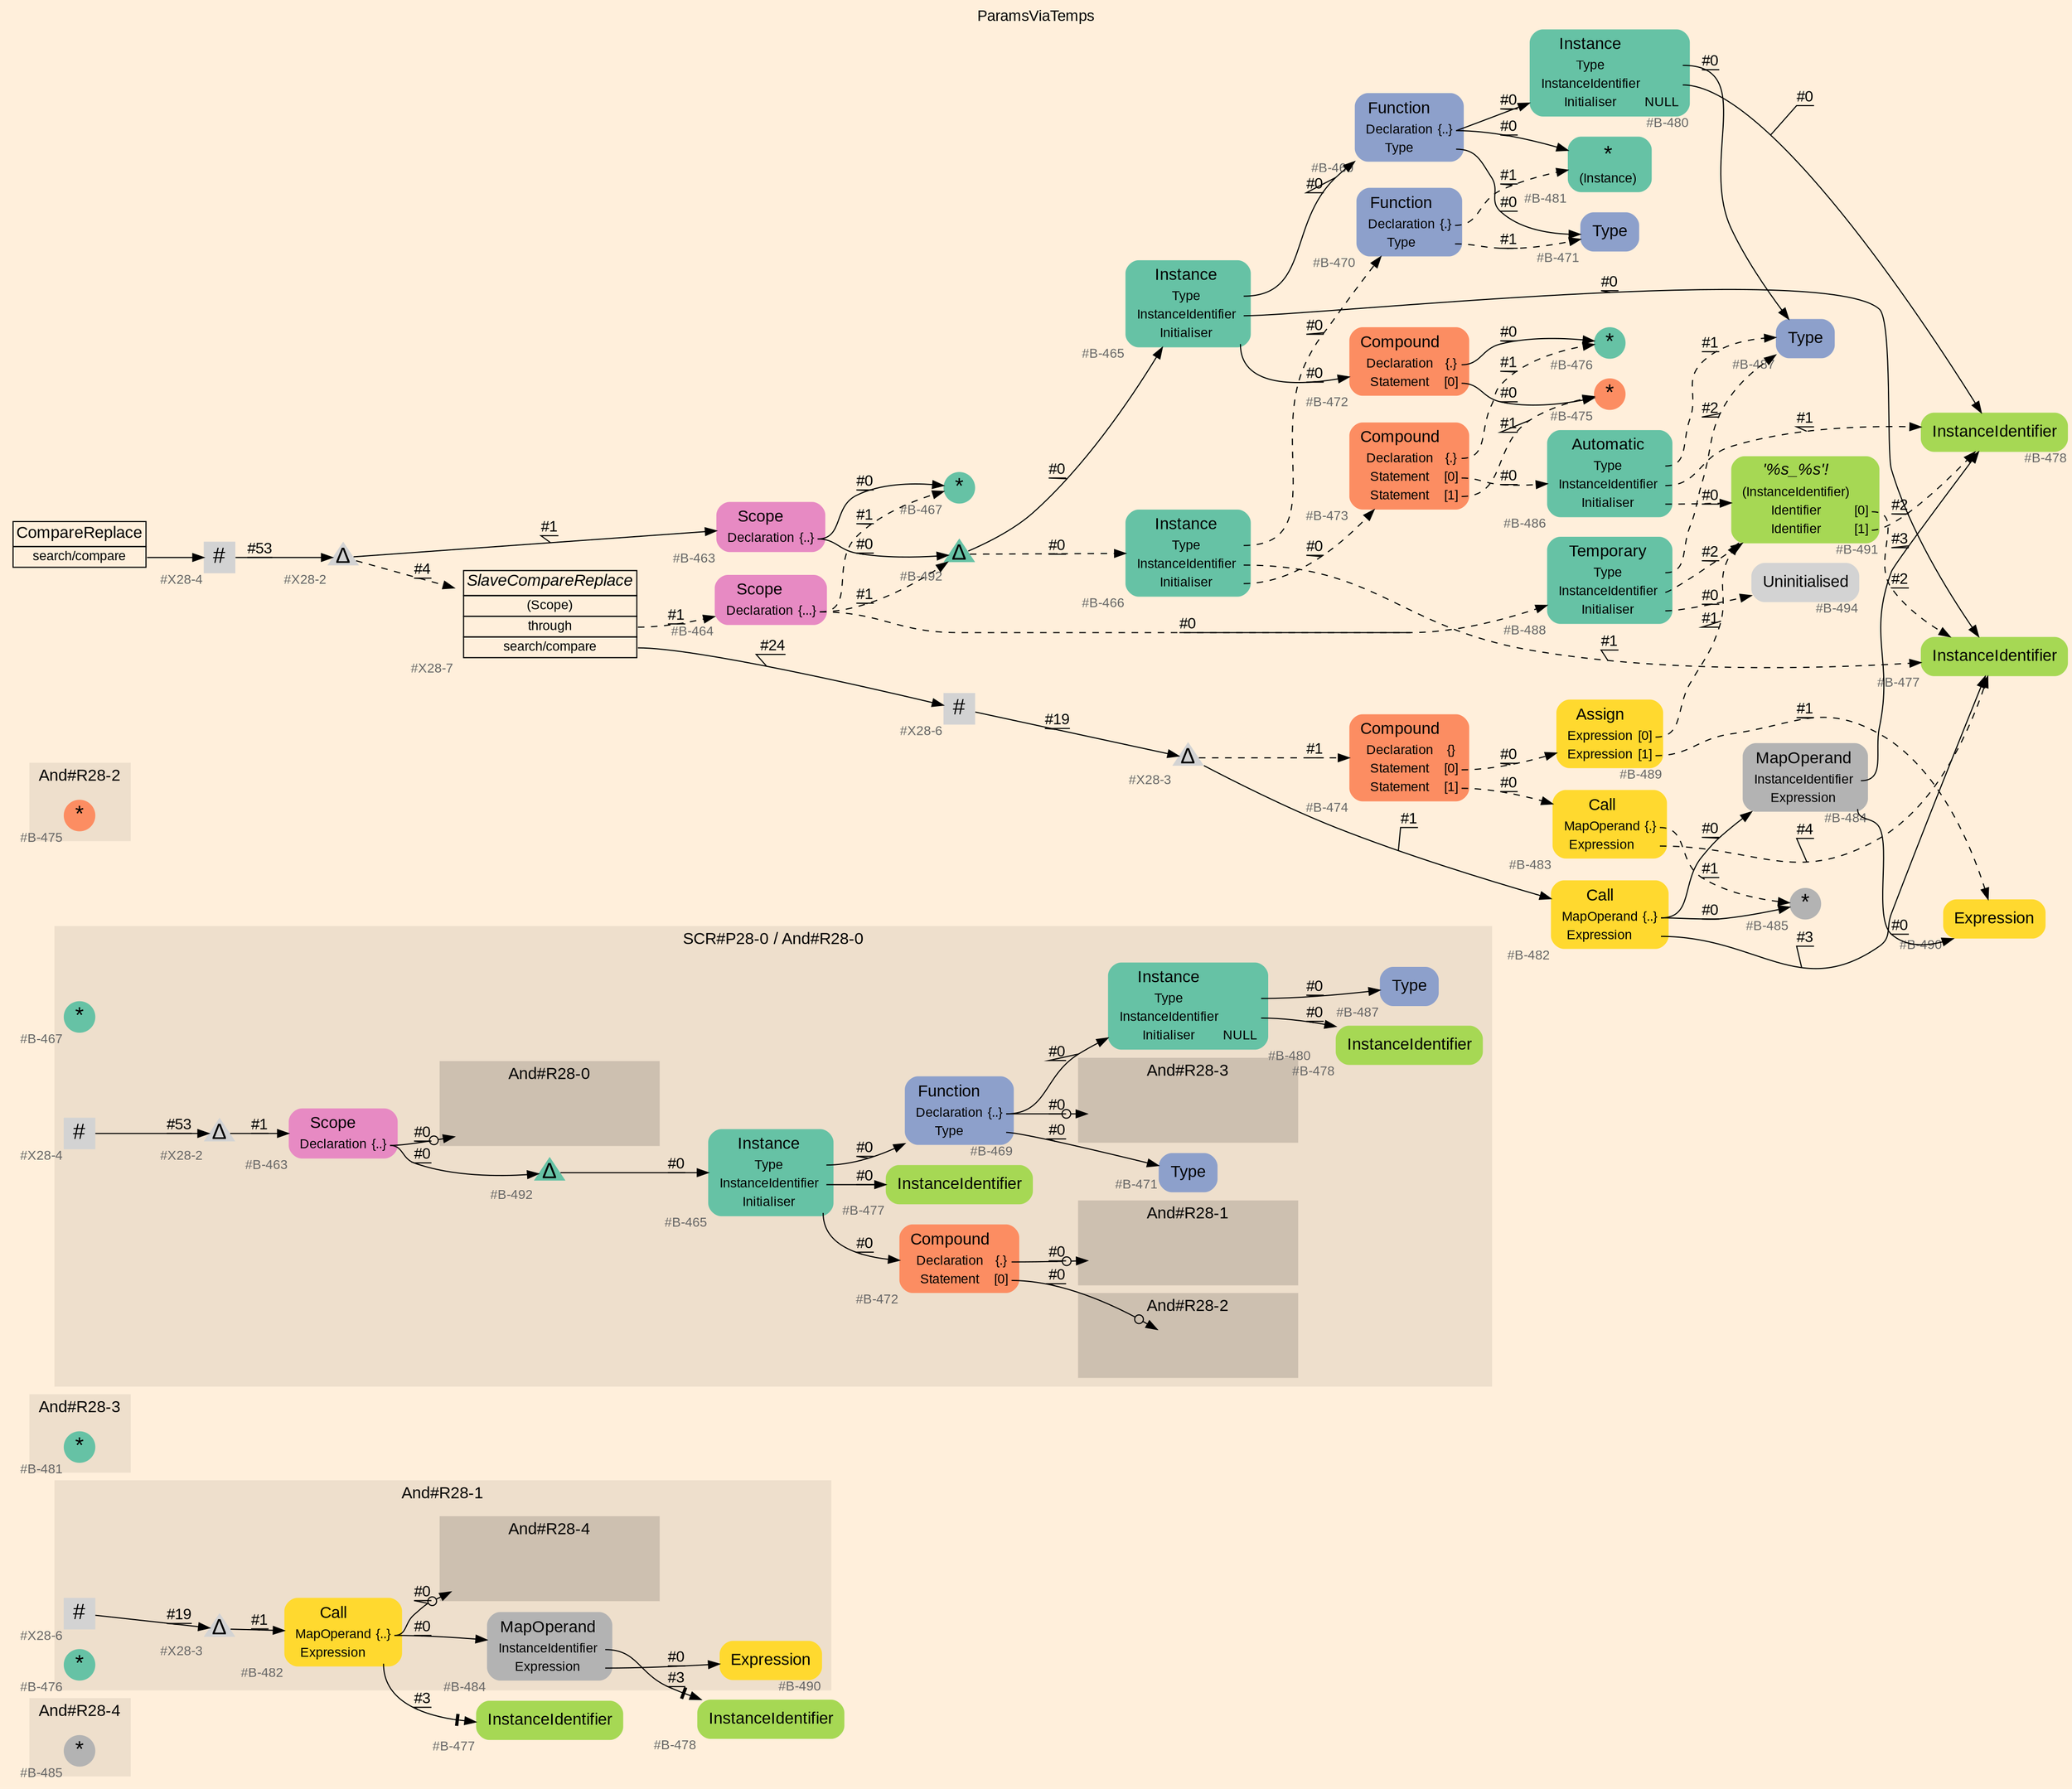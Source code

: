 digraph "ParamsViaTemps" {
label = "ParamsViaTemps"
labelloc = t
graph [
    rankdir = "LR"
    ranksep = 0.3
    bgcolor = antiquewhite1
    color = black
    fontcolor = black
    fontname = "Arial"
];
node [
    fontname = "Arial"
];
edge [
    fontname = "Arial"
];

// -------------------- figure And#R28-4 --------------------
// -------- region And#R28-4 ----------
subgraph "clusterAnd#R28-4" {
    label = "And#R28-4"
    style = "filled"
    color = antiquewhite2
    fontsize = "15"
    // -------- block And#R28-4/#B-485 ----------
    "And#R28-4/#B-485" [
        fillcolor = "/set28/8"
        xlabel = "#B-485"
        fontsize = "12"
        fontcolor = grey40
        shape = "circle"
        label = <<FONT COLOR="black" POINT-SIZE="20">*</FONT>>
        style = "filled"
        penwidth = 0.0
        fixedsize = true
        width = 0.4
        height = 0.4
    ];
    
}


// -------------------- figure And#R28-1 --------------------
// -------- region And#R28-1 ----------
subgraph "clusterAnd#R28-1" {
    label = "SCR#P28-1 / And#R28-1"
    style = "filled"
    color = antiquewhite2
    fontsize = "15"
    // -------- block And#R28-1/#X28-3 ----------
    "And#R28-1/#X28-3" [
        xlabel = "#X28-3"
        fontsize = "12"
        fontcolor = grey40
        shape = "triangle"
        label = <<FONT COLOR="black" POINT-SIZE="20">Δ</FONT>>
        style = "filled"
        penwidth = 0.0
        fixedsize = true
        width = 0.4
        height = 0.4
    ];
    
    // -------- block And#R28-1/#X28-6 ----------
    "And#R28-1/#X28-6" [
        xlabel = "#X28-6"
        fontsize = "12"
        fontcolor = grey40
        shape = "square"
        label = <<FONT COLOR="black" POINT-SIZE="20">#</FONT>>
        style = "filled"
        penwidth = 0.0
        fixedsize = true
        width = 0.4
        height = 0.4
    ];
    
    // -------- block And#R28-1/#B-490 ----------
    "And#R28-1/#B-490" [
        fillcolor = "/set28/6"
        xlabel = "#B-490"
        fontsize = "12"
        fontcolor = grey40
        shape = "plaintext"
        label = <<TABLE BORDER="0" CELLBORDER="0" CELLSPACING="0">
         <TR><TD><FONT COLOR="black" POINT-SIZE="15">Expression</FONT></TD></TR>
        </TABLE>>
        style = "rounded,filled"
    ];
    
    // -------- block And#R28-1/#B-484 ----------
    "And#R28-1/#B-484" [
        fillcolor = "/set28/8"
        xlabel = "#B-484"
        fontsize = "12"
        fontcolor = grey40
        shape = "plaintext"
        label = <<TABLE BORDER="0" CELLBORDER="0" CELLSPACING="0">
         <TR><TD><FONT COLOR="black" POINT-SIZE="15">MapOperand</FONT></TD></TR>
         <TR><TD><FONT COLOR="black" POINT-SIZE="12">InstanceIdentifier</FONT></TD><TD PORT="port0"></TD></TR>
         <TR><TD><FONT COLOR="black" POINT-SIZE="12">Expression</FONT></TD><TD PORT="port1"></TD></TR>
        </TABLE>>
        style = "rounded,filled"
    ];
    
    // -------- block And#R28-1/#B-482 ----------
    "And#R28-1/#B-482" [
        fillcolor = "/set28/6"
        xlabel = "#B-482"
        fontsize = "12"
        fontcolor = grey40
        shape = "plaintext"
        label = <<TABLE BORDER="0" CELLBORDER="0" CELLSPACING="0">
         <TR><TD><FONT COLOR="black" POINT-SIZE="15">Call</FONT></TD></TR>
         <TR><TD><FONT COLOR="black" POINT-SIZE="12">MapOperand</FONT></TD><TD PORT="port0"><FONT COLOR="black" POINT-SIZE="12">{..}</FONT></TD></TR>
         <TR><TD><FONT COLOR="black" POINT-SIZE="12">Expression</FONT></TD><TD PORT="port1"></TD></TR>
        </TABLE>>
        style = "rounded,filled"
    ];
    
    // -------- region And#R28-1/And#R28-4 ----------
    subgraph "clusterAnd#R28-1/And#R28-4" {
        label = "And#R28-4"
        style = "filled"
        color = antiquewhite3
        fontsize = "15"
        // -------- block And#R28-1/And#R28-4/#B-485 ----------
        "And#R28-1/And#R28-4/#B-485" [
            fillcolor = "/set28/8"
            xlabel = "#B-485"
            fontsize = "12"
            fontcolor = grey40
            shape = "none"
            style = "invisible"
        ];
        
    }
    
}

// -------- block And#R28-1/#B-477 ----------
"And#R28-1/#B-477" [
    fillcolor = "/set28/5"
    xlabel = "#B-477"
    fontsize = "12"
    fontcolor = grey40
    shape = "plaintext"
    label = <<TABLE BORDER="0" CELLBORDER="0" CELLSPACING="0">
     <TR><TD><FONT COLOR="black" POINT-SIZE="15">InstanceIdentifier</FONT></TD></TR>
    </TABLE>>
    style = "rounded,filled"
];

// -------- block And#R28-1/#B-478 ----------
"And#R28-1/#B-478" [
    fillcolor = "/set28/5"
    xlabel = "#B-478"
    fontsize = "12"
    fontcolor = grey40
    shape = "plaintext"
    label = <<TABLE BORDER="0" CELLBORDER="0" CELLSPACING="0">
     <TR><TD><FONT COLOR="black" POINT-SIZE="15">InstanceIdentifier</FONT></TD></TR>
    </TABLE>>
    style = "rounded,filled"
];

"And#R28-1/#X28-3" -> "And#R28-1/#B-482" [
    label = "#1"
    decorate = true
    color = black
    fontcolor = black
];

"And#R28-1/#X28-6" -> "And#R28-1/#X28-3" [
    label = "#19"
    decorate = true
    color = black
    fontcolor = black
];

"And#R28-1/#B-484":port0 -> "And#R28-1/#B-478" [
    arrowhead="normalnonetee"
    label = "#3"
    decorate = true
    color = black
    fontcolor = black
];

"And#R28-1/#B-484":port1 -> "And#R28-1/#B-490" [
    label = "#0"
    decorate = true
    color = black
    fontcolor = black
];

"And#R28-1/#B-482":port0 -> "And#R28-1/And#R28-4/#B-485" [
    arrowhead="normalnoneodot"
    label = "#0"
    decorate = true
    color = black
    fontcolor = black
];

"And#R28-1/#B-482":port0 -> "And#R28-1/#B-484" [
    label = "#0"
    decorate = true
    color = black
    fontcolor = black
];

"And#R28-1/#B-482":port1 -> "And#R28-1/#B-477" [
    arrowhead="normalnonetee"
    label = "#3"
    decorate = true
    color = black
    fontcolor = black
];


// -------------------- figure And#R28-1 --------------------
// -------- region And#R28-1 ----------
subgraph "clusterAnd#R28-1" {
    label = "And#R28-1"
    style = "filled"
    color = antiquewhite2
    fontsize = "15"
    // -------- block And#R28-1/#B-476 ----------
    "And#R28-1/#B-476" [
        fillcolor = "/set28/1"
        xlabel = "#B-476"
        fontsize = "12"
        fontcolor = grey40
        shape = "circle"
        label = <<FONT COLOR="black" POINT-SIZE="20">*</FONT>>
        style = "filled"
        penwidth = 0.0
        fixedsize = true
        width = 0.4
        height = 0.4
    ];
    
}


// -------------------- figure And#R28-3 --------------------
// -------- region And#R28-3 ----------
subgraph "clusterAnd#R28-3" {
    label = "And#R28-3"
    style = "filled"
    color = antiquewhite2
    fontsize = "15"
    // -------- block And#R28-3/#B-481 ----------
    "And#R28-3/#B-481" [
        fillcolor = "/set28/1"
        xlabel = "#B-481"
        fontsize = "12"
        fontcolor = grey40
        shape = "circle"
        label = <<FONT COLOR="black" POINT-SIZE="20">*</FONT>>
        style = "filled"
        penwidth = 0.0
        fixedsize = true
        width = 0.4
        height = 0.4
    ];
    
}


// -------------------- figure And#R28-0 --------------------
// -------- region And#R28-0 ----------
subgraph "clusterAnd#R28-0" {
    label = "And#R28-0"
    style = "filled"
    color = antiquewhite2
    fontsize = "15"
    // -------- block And#R28-0/#B-467 ----------
    "And#R28-0/#B-467" [
        fillcolor = "/set28/1"
        xlabel = "#B-467"
        fontsize = "12"
        fontcolor = grey40
        shape = "circle"
        label = <<FONT COLOR="black" POINT-SIZE="20">*</FONT>>
        style = "filled"
        penwidth = 0.0
        fixedsize = true
        width = 0.4
        height = 0.4
    ];
    
}


// -------------------- figure And#R28-2 --------------------
// -------- region And#R28-2 ----------
subgraph "clusterAnd#R28-2" {
    label = "And#R28-2"
    style = "filled"
    color = antiquewhite2
    fontsize = "15"
    // -------- block And#R28-2/#B-475 ----------
    "And#R28-2/#B-475" [
        fillcolor = "/set28/2"
        xlabel = "#B-475"
        fontsize = "12"
        fontcolor = grey40
        shape = "circle"
        label = <<FONT COLOR="black" POINT-SIZE="20">*</FONT>>
        style = "filled"
        penwidth = 0.0
        fixedsize = true
        width = 0.4
        height = 0.4
    ];
    
}


// -------------------- figure And#R28-0 --------------------
// -------- region And#R28-0 ----------
subgraph "clusterAnd#R28-0" {
    label = "SCR#P28-0 / And#R28-0"
    style = "filled"
    color = antiquewhite2
    fontsize = "15"
    // -------- block And#R28-0/#B-469 ----------
    "And#R28-0/#B-469" [
        fillcolor = "/set28/3"
        xlabel = "#B-469"
        fontsize = "12"
        fontcolor = grey40
        shape = "plaintext"
        label = <<TABLE BORDER="0" CELLBORDER="0" CELLSPACING="0">
         <TR><TD><FONT COLOR="black" POINT-SIZE="15">Function</FONT></TD></TR>
         <TR><TD><FONT COLOR="black" POINT-SIZE="12">Declaration</FONT></TD><TD PORT="port0"><FONT COLOR="black" POINT-SIZE="12">{..}</FONT></TD></TR>
         <TR><TD><FONT COLOR="black" POINT-SIZE="12">Type</FONT></TD><TD PORT="port1"></TD></TR>
        </TABLE>>
        style = "rounded,filled"
    ];
    
    // -------- block And#R28-0/#B-478 ----------
    "And#R28-0/#B-478" [
        fillcolor = "/set28/5"
        xlabel = "#B-478"
        fontsize = "12"
        fontcolor = grey40
        shape = "plaintext"
        label = <<TABLE BORDER="0" CELLBORDER="0" CELLSPACING="0">
         <TR><TD><FONT COLOR="black" POINT-SIZE="15">InstanceIdentifier</FONT></TD></TR>
        </TABLE>>
        style = "rounded,filled"
    ];
    
    // -------- block And#R28-0/#B-492 ----------
    "And#R28-0/#B-492" [
        fillcolor = "/set28/1"
        xlabel = "#B-492"
        fontsize = "12"
        fontcolor = grey40
        shape = "triangle"
        label = <<FONT COLOR="black" POINT-SIZE="20">Δ</FONT>>
        style = "filled"
        penwidth = 0.0
        fixedsize = true
        width = 0.4
        height = 0.4
    ];
    
    // -------- block And#R28-0/#B-472 ----------
    "And#R28-0/#B-472" [
        fillcolor = "/set28/2"
        xlabel = "#B-472"
        fontsize = "12"
        fontcolor = grey40
        shape = "plaintext"
        label = <<TABLE BORDER="0" CELLBORDER="0" CELLSPACING="0">
         <TR><TD><FONT COLOR="black" POINT-SIZE="15">Compound</FONT></TD></TR>
         <TR><TD><FONT COLOR="black" POINT-SIZE="12">Declaration</FONT></TD><TD PORT="port0"><FONT COLOR="black" POINT-SIZE="12">{.}</FONT></TD></TR>
         <TR><TD><FONT COLOR="black" POINT-SIZE="12">Statement</FONT></TD><TD PORT="port1"><FONT COLOR="black" POINT-SIZE="12">[0]</FONT></TD></TR>
        </TABLE>>
        style = "rounded,filled"
    ];
    
    // -------- block And#R28-0/#B-480 ----------
    "And#R28-0/#B-480" [
        fillcolor = "/set28/1"
        xlabel = "#B-480"
        fontsize = "12"
        fontcolor = grey40
        shape = "plaintext"
        label = <<TABLE BORDER="0" CELLBORDER="0" CELLSPACING="0">
         <TR><TD><FONT COLOR="black" POINT-SIZE="15">Instance</FONT></TD></TR>
         <TR><TD><FONT COLOR="black" POINT-SIZE="12">Type</FONT></TD><TD PORT="port0"></TD></TR>
         <TR><TD><FONT COLOR="black" POINT-SIZE="12">InstanceIdentifier</FONT></TD><TD PORT="port1"></TD></TR>
         <TR><TD><FONT COLOR="black" POINT-SIZE="12">Initialiser</FONT></TD><TD PORT="port2"><FONT COLOR="black" POINT-SIZE="12">NULL</FONT></TD></TR>
        </TABLE>>
        style = "rounded,filled"
    ];
    
    // -------- block And#R28-0/#X28-4 ----------
    "And#R28-0/#X28-4" [
        xlabel = "#X28-4"
        fontsize = "12"
        fontcolor = grey40
        shape = "square"
        label = <<FONT COLOR="black" POINT-SIZE="20">#</FONT>>
        style = "filled"
        penwidth = 0.0
        fixedsize = true
        width = 0.4
        height = 0.4
    ];
    
    // -------- block And#R28-0/#B-471 ----------
    "And#R28-0/#B-471" [
        fillcolor = "/set28/3"
        xlabel = "#B-471"
        fontsize = "12"
        fontcolor = grey40
        shape = "plaintext"
        label = <<TABLE BORDER="0" CELLBORDER="0" CELLSPACING="0">
         <TR><TD><FONT COLOR="black" POINT-SIZE="15">Type</FONT></TD></TR>
        </TABLE>>
        style = "rounded,filled"
    ];
    
    // -------- block And#R28-0/#B-477 ----------
    "And#R28-0/#B-477" [
        fillcolor = "/set28/5"
        xlabel = "#B-477"
        fontsize = "12"
        fontcolor = grey40
        shape = "plaintext"
        label = <<TABLE BORDER="0" CELLBORDER="0" CELLSPACING="0">
         <TR><TD><FONT COLOR="black" POINT-SIZE="15">InstanceIdentifier</FONT></TD></TR>
        </TABLE>>
        style = "rounded,filled"
    ];
    
    // -------- block And#R28-0/#B-463 ----------
    "And#R28-0/#B-463" [
        fillcolor = "/set28/4"
        xlabel = "#B-463"
        fontsize = "12"
        fontcolor = grey40
        shape = "plaintext"
        label = <<TABLE BORDER="0" CELLBORDER="0" CELLSPACING="0">
         <TR><TD><FONT COLOR="black" POINT-SIZE="15">Scope</FONT></TD></TR>
         <TR><TD><FONT COLOR="black" POINT-SIZE="12">Declaration</FONT></TD><TD PORT="port0"><FONT COLOR="black" POINT-SIZE="12">{..}</FONT></TD></TR>
        </TABLE>>
        style = "rounded,filled"
    ];
    
    // -------- block And#R28-0/#B-465 ----------
    "And#R28-0/#B-465" [
        fillcolor = "/set28/1"
        xlabel = "#B-465"
        fontsize = "12"
        fontcolor = grey40
        shape = "plaintext"
        label = <<TABLE BORDER="0" CELLBORDER="0" CELLSPACING="0">
         <TR><TD><FONT COLOR="black" POINT-SIZE="15">Instance</FONT></TD></TR>
         <TR><TD><FONT COLOR="black" POINT-SIZE="12">Type</FONT></TD><TD PORT="port0"></TD></TR>
         <TR><TD><FONT COLOR="black" POINT-SIZE="12">InstanceIdentifier</FONT></TD><TD PORT="port1"></TD></TR>
         <TR><TD><FONT COLOR="black" POINT-SIZE="12">Initialiser</FONT></TD><TD PORT="port2"></TD></TR>
        </TABLE>>
        style = "rounded,filled"
    ];
    
    // -------- block And#R28-0/#X28-2 ----------
    "And#R28-0/#X28-2" [
        xlabel = "#X28-2"
        fontsize = "12"
        fontcolor = grey40
        shape = "triangle"
        label = <<FONT COLOR="black" POINT-SIZE="20">Δ</FONT>>
        style = "filled"
        penwidth = 0.0
        fixedsize = true
        width = 0.4
        height = 0.4
    ];
    
    // -------- block And#R28-0/#B-487 ----------
    "And#R28-0/#B-487" [
        fillcolor = "/set28/3"
        xlabel = "#B-487"
        fontsize = "12"
        fontcolor = grey40
        shape = "plaintext"
        label = <<TABLE BORDER="0" CELLBORDER="0" CELLSPACING="0">
         <TR><TD><FONT COLOR="black" POINT-SIZE="15">Type</FONT></TD></TR>
        </TABLE>>
        style = "rounded,filled"
    ];
    
    // -------- region And#R28-0/And#R28-0 ----------
    subgraph "clusterAnd#R28-0/And#R28-0" {
        label = "And#R28-0"
        style = "filled"
        color = antiquewhite3
        fontsize = "15"
        // -------- block And#R28-0/And#R28-0/#B-467 ----------
        "And#R28-0/And#R28-0/#B-467" [
            fillcolor = "/set28/1"
            xlabel = "#B-467"
            fontsize = "12"
            fontcolor = grey40
            shape = "none"
            style = "invisible"
        ];
        
    }
    
    // -------- region And#R28-0/And#R28-1 ----------
    subgraph "clusterAnd#R28-0/And#R28-1" {
        label = "And#R28-1"
        style = "filled"
        color = antiquewhite3
        fontsize = "15"
        // -------- block And#R28-0/And#R28-1/#B-476 ----------
        "And#R28-0/And#R28-1/#B-476" [
            fillcolor = "/set28/1"
            xlabel = "#B-476"
            fontsize = "12"
            fontcolor = grey40
            shape = "none"
            style = "invisible"
        ];
        
    }
    
    // -------- region And#R28-0/And#R28-2 ----------
    subgraph "clusterAnd#R28-0/And#R28-2" {
        label = "And#R28-2"
        style = "filled"
        color = antiquewhite3
        fontsize = "15"
        // -------- block And#R28-0/And#R28-2/#B-475 ----------
        "And#R28-0/And#R28-2/#B-475" [
            fillcolor = "/set28/2"
            xlabel = "#B-475"
            fontsize = "12"
            fontcolor = grey40
            shape = "none"
            style = "invisible"
        ];
        
    }
    
    // -------- region And#R28-0/And#R28-3 ----------
    subgraph "clusterAnd#R28-0/And#R28-3" {
        label = "And#R28-3"
        style = "filled"
        color = antiquewhite3
        fontsize = "15"
        // -------- block And#R28-0/And#R28-3/#B-481 ----------
        "And#R28-0/And#R28-3/#B-481" [
            fillcolor = "/set28/1"
            xlabel = "#B-481"
            fontsize = "12"
            fontcolor = grey40
            shape = "none"
            style = "invisible"
        ];
        
    }
    
}

"And#R28-0/#B-469":port0 -> "And#R28-0/And#R28-3/#B-481" [
    arrowhead="normalnoneodot"
    label = "#0"
    decorate = true
    color = black
    fontcolor = black
];

"And#R28-0/#B-469":port0 -> "And#R28-0/#B-480" [
    label = "#0"
    decorate = true
    color = black
    fontcolor = black
];

"And#R28-0/#B-469":port1 -> "And#R28-0/#B-471" [
    label = "#0"
    decorate = true
    color = black
    fontcolor = black
];

"And#R28-0/#B-492" -> "And#R28-0/#B-465" [
    label = "#0"
    decorate = true
    color = black
    fontcolor = black
];

"And#R28-0/#B-472":port0 -> "And#R28-0/And#R28-1/#B-476" [
    arrowhead="normalnoneodot"
    label = "#0"
    decorate = true
    color = black
    fontcolor = black
];

"And#R28-0/#B-472":port1 -> "And#R28-0/And#R28-2/#B-475" [
    arrowhead="normalnoneodot"
    label = "#0"
    decorate = true
    color = black
    fontcolor = black
];

"And#R28-0/#B-480":port0 -> "And#R28-0/#B-487" [
    label = "#0"
    decorate = true
    color = black
    fontcolor = black
];

"And#R28-0/#B-480":port1 -> "And#R28-0/#B-478" [
    label = "#0"
    decorate = true
    color = black
    fontcolor = black
];

"And#R28-0/#X28-4" -> "And#R28-0/#X28-2" [
    label = "#53"
    decorate = true
    color = black
    fontcolor = black
];

"And#R28-0/#B-463":port0 -> "And#R28-0/And#R28-0/#B-467" [
    arrowhead="normalnoneodot"
    label = "#0"
    decorate = true
    color = black
    fontcolor = black
];

"And#R28-0/#B-463":port0 -> "And#R28-0/#B-492" [
    label = "#0"
    decorate = true
    color = black
    fontcolor = black
];

"And#R28-0/#B-465":port0 -> "And#R28-0/#B-469" [
    label = "#0"
    decorate = true
    color = black
    fontcolor = black
];

"And#R28-0/#B-465":port1 -> "And#R28-0/#B-477" [
    label = "#0"
    decorate = true
    color = black
    fontcolor = black
];

"And#R28-0/#B-465":port2 -> "And#R28-0/#B-472" [
    label = "#0"
    decorate = true
    color = black
    fontcolor = black
];

"And#R28-0/#X28-2" -> "And#R28-0/#B-463" [
    label = "#1"
    decorate = true
    color = black
    fontcolor = black
];


// -------------------- transformation figure --------------------
// -------- block CR#X28-5 ----------
"CR#X28-5" [
    fillcolor = antiquewhite1
    fontsize = "12"
    fontcolor = grey40
    shape = "plaintext"
    label = <<TABLE BORDER="0" CELLBORDER="1" CELLSPACING="0">
     <TR><TD><FONT COLOR="black" POINT-SIZE="15">CompareReplace</FONT></TD></TR>
     <TR><TD PORT="port0"><FONT COLOR="black" POINT-SIZE="12">search/compare</FONT></TD></TR>
    </TABLE>>
    style = "filled"
    color = black
];

// -------- block #X28-4 ----------
"#X28-4" [
    xlabel = "#X28-4"
    fontsize = "12"
    fontcolor = grey40
    shape = "square"
    label = <<FONT COLOR="black" POINT-SIZE="20">#</FONT>>
    style = "filled"
    penwidth = 0.0
    fixedsize = true
    width = 0.4
    height = 0.4
];

// -------- block #X28-2 ----------
"#X28-2" [
    xlabel = "#X28-2"
    fontsize = "12"
    fontcolor = grey40
    shape = "triangle"
    label = <<FONT COLOR="black" POINT-SIZE="20">Δ</FONT>>
    style = "filled"
    penwidth = 0.0
    fixedsize = true
    width = 0.4
    height = 0.4
];

// -------- block #B-463 ----------
"#B-463" [
    fillcolor = "/set28/4"
    xlabel = "#B-463"
    fontsize = "12"
    fontcolor = grey40
    shape = "plaintext"
    label = <<TABLE BORDER="0" CELLBORDER="0" CELLSPACING="0">
     <TR><TD><FONT COLOR="black" POINT-SIZE="15">Scope</FONT></TD></TR>
     <TR><TD><FONT COLOR="black" POINT-SIZE="12">Declaration</FONT></TD><TD PORT="port0"><FONT COLOR="black" POINT-SIZE="12">{..}</FONT></TD></TR>
    </TABLE>>
    style = "rounded,filled"
];

// -------- block #B-467 ----------
"#B-467" [
    fillcolor = "/set28/1"
    xlabel = "#B-467"
    fontsize = "12"
    fontcolor = grey40
    shape = "circle"
    label = <<FONT COLOR="black" POINT-SIZE="20">*</FONT>>
    style = "filled"
    penwidth = 0.0
    fixedsize = true
    width = 0.4
    height = 0.4
];

// -------- block #B-492 ----------
"#B-492" [
    fillcolor = "/set28/1"
    xlabel = "#B-492"
    fontsize = "12"
    fontcolor = grey40
    shape = "triangle"
    label = <<FONT COLOR="black" POINT-SIZE="20">Δ</FONT>>
    style = "filled"
    penwidth = 0.0
    fixedsize = true
    width = 0.4
    height = 0.4
];

// -------- block #B-465 ----------
"#B-465" [
    fillcolor = "/set28/1"
    xlabel = "#B-465"
    fontsize = "12"
    fontcolor = grey40
    shape = "plaintext"
    label = <<TABLE BORDER="0" CELLBORDER="0" CELLSPACING="0">
     <TR><TD><FONT COLOR="black" POINT-SIZE="15">Instance</FONT></TD></TR>
     <TR><TD><FONT COLOR="black" POINT-SIZE="12">Type</FONT></TD><TD PORT="port0"></TD></TR>
     <TR><TD><FONT COLOR="black" POINT-SIZE="12">InstanceIdentifier</FONT></TD><TD PORT="port1"></TD></TR>
     <TR><TD><FONT COLOR="black" POINT-SIZE="12">Initialiser</FONT></TD><TD PORT="port2"></TD></TR>
    </TABLE>>
    style = "rounded,filled"
];

// -------- block #B-469 ----------
"#B-469" [
    fillcolor = "/set28/3"
    xlabel = "#B-469"
    fontsize = "12"
    fontcolor = grey40
    shape = "plaintext"
    label = <<TABLE BORDER="0" CELLBORDER="0" CELLSPACING="0">
     <TR><TD><FONT COLOR="black" POINT-SIZE="15">Function</FONT></TD></TR>
     <TR><TD><FONT COLOR="black" POINT-SIZE="12">Declaration</FONT></TD><TD PORT="port0"><FONT COLOR="black" POINT-SIZE="12">{..}</FONT></TD></TR>
     <TR><TD><FONT COLOR="black" POINT-SIZE="12">Type</FONT></TD><TD PORT="port1"></TD></TR>
    </TABLE>>
    style = "rounded,filled"
];

// -------- block #B-481 ----------
"#B-481" [
    fillcolor = "/set28/1"
    xlabel = "#B-481"
    fontsize = "12"
    fontcolor = grey40
    shape = "plaintext"
    label = <<TABLE BORDER="0" CELLBORDER="0" CELLSPACING="0">
     <TR><TD><FONT COLOR="black" POINT-SIZE="20">*</FONT></TD></TR>
     <TR><TD><FONT COLOR="black" POINT-SIZE="12">(Instance)</FONT></TD><TD PORT="port0"></TD></TR>
    </TABLE>>
    style = "rounded,filled"
];

// -------- block #B-480 ----------
"#B-480" [
    fillcolor = "/set28/1"
    xlabel = "#B-480"
    fontsize = "12"
    fontcolor = grey40
    shape = "plaintext"
    label = <<TABLE BORDER="0" CELLBORDER="0" CELLSPACING="0">
     <TR><TD><FONT COLOR="black" POINT-SIZE="15">Instance</FONT></TD></TR>
     <TR><TD><FONT COLOR="black" POINT-SIZE="12">Type</FONT></TD><TD PORT="port0"></TD></TR>
     <TR><TD><FONT COLOR="black" POINT-SIZE="12">InstanceIdentifier</FONT></TD><TD PORT="port1"></TD></TR>
     <TR><TD><FONT COLOR="black" POINT-SIZE="12">Initialiser</FONT></TD><TD PORT="port2"><FONT COLOR="black" POINT-SIZE="12">NULL</FONT></TD></TR>
    </TABLE>>
    style = "rounded,filled"
];

// -------- block #B-487 ----------
"#B-487" [
    fillcolor = "/set28/3"
    xlabel = "#B-487"
    fontsize = "12"
    fontcolor = grey40
    shape = "plaintext"
    label = <<TABLE BORDER="0" CELLBORDER="0" CELLSPACING="0">
     <TR><TD><FONT COLOR="black" POINT-SIZE="15">Type</FONT></TD></TR>
    </TABLE>>
    style = "rounded,filled"
];

// -------- block #B-478 ----------
"#B-478" [
    fillcolor = "/set28/5"
    xlabel = "#B-478"
    fontsize = "12"
    fontcolor = grey40
    shape = "plaintext"
    label = <<TABLE BORDER="0" CELLBORDER="0" CELLSPACING="0">
     <TR><TD><FONT COLOR="black" POINT-SIZE="15">InstanceIdentifier</FONT></TD></TR>
    </TABLE>>
    style = "rounded,filled"
];

// -------- block #B-471 ----------
"#B-471" [
    fillcolor = "/set28/3"
    xlabel = "#B-471"
    fontsize = "12"
    fontcolor = grey40
    shape = "plaintext"
    label = <<TABLE BORDER="0" CELLBORDER="0" CELLSPACING="0">
     <TR><TD><FONT COLOR="black" POINT-SIZE="15">Type</FONT></TD></TR>
    </TABLE>>
    style = "rounded,filled"
];

// -------- block #B-477 ----------
"#B-477" [
    fillcolor = "/set28/5"
    xlabel = "#B-477"
    fontsize = "12"
    fontcolor = grey40
    shape = "plaintext"
    label = <<TABLE BORDER="0" CELLBORDER="0" CELLSPACING="0">
     <TR><TD><FONT COLOR="black" POINT-SIZE="15">InstanceIdentifier</FONT></TD></TR>
    </TABLE>>
    style = "rounded,filled"
];

// -------- block #B-472 ----------
"#B-472" [
    fillcolor = "/set28/2"
    xlabel = "#B-472"
    fontsize = "12"
    fontcolor = grey40
    shape = "plaintext"
    label = <<TABLE BORDER="0" CELLBORDER="0" CELLSPACING="0">
     <TR><TD><FONT COLOR="black" POINT-SIZE="15">Compound</FONT></TD></TR>
     <TR><TD><FONT COLOR="black" POINT-SIZE="12">Declaration</FONT></TD><TD PORT="port0"><FONT COLOR="black" POINT-SIZE="12">{.}</FONT></TD></TR>
     <TR><TD><FONT COLOR="black" POINT-SIZE="12">Statement</FONT></TD><TD PORT="port1"><FONT COLOR="black" POINT-SIZE="12">[0]</FONT></TD></TR>
    </TABLE>>
    style = "rounded,filled"
];

// -------- block #B-476 ----------
"#B-476" [
    fillcolor = "/set28/1"
    xlabel = "#B-476"
    fontsize = "12"
    fontcolor = grey40
    shape = "circle"
    label = <<FONT COLOR="black" POINT-SIZE="20">*</FONT>>
    style = "filled"
    penwidth = 0.0
    fixedsize = true
    width = 0.4
    height = 0.4
];

// -------- block #B-475 ----------
"#B-475" [
    fillcolor = "/set28/2"
    xlabel = "#B-475"
    fontsize = "12"
    fontcolor = grey40
    shape = "circle"
    label = <<FONT COLOR="black" POINT-SIZE="20">*</FONT>>
    style = "filled"
    penwidth = 0.0
    fixedsize = true
    width = 0.4
    height = 0.4
];

// -------- block #B-466 ----------
"#B-466" [
    fillcolor = "/set28/1"
    xlabel = "#B-466"
    fontsize = "12"
    fontcolor = grey40
    shape = "plaintext"
    label = <<TABLE BORDER="0" CELLBORDER="0" CELLSPACING="0">
     <TR><TD><FONT COLOR="black" POINT-SIZE="15">Instance</FONT></TD></TR>
     <TR><TD><FONT COLOR="black" POINT-SIZE="12">Type</FONT></TD><TD PORT="port0"></TD></TR>
     <TR><TD><FONT COLOR="black" POINT-SIZE="12">InstanceIdentifier</FONT></TD><TD PORT="port1"></TD></TR>
     <TR><TD><FONT COLOR="black" POINT-SIZE="12">Initialiser</FONT></TD><TD PORT="port2"></TD></TR>
    </TABLE>>
    style = "rounded,filled"
];

// -------- block #B-470 ----------
"#B-470" [
    fillcolor = "/set28/3"
    xlabel = "#B-470"
    fontsize = "12"
    fontcolor = grey40
    shape = "plaintext"
    label = <<TABLE BORDER="0" CELLBORDER="0" CELLSPACING="0">
     <TR><TD><FONT COLOR="black" POINT-SIZE="15">Function</FONT></TD></TR>
     <TR><TD><FONT COLOR="black" POINT-SIZE="12">Declaration</FONT></TD><TD PORT="port0"><FONT COLOR="black" POINT-SIZE="12">{.}</FONT></TD></TR>
     <TR><TD><FONT COLOR="black" POINT-SIZE="12">Type</FONT></TD><TD PORT="port1"></TD></TR>
    </TABLE>>
    style = "rounded,filled"
];

// -------- block #B-473 ----------
"#B-473" [
    fillcolor = "/set28/2"
    xlabel = "#B-473"
    fontsize = "12"
    fontcolor = grey40
    shape = "plaintext"
    label = <<TABLE BORDER="0" CELLBORDER="0" CELLSPACING="0">
     <TR><TD><FONT COLOR="black" POINT-SIZE="15">Compound</FONT></TD></TR>
     <TR><TD><FONT COLOR="black" POINT-SIZE="12">Declaration</FONT></TD><TD PORT="port0"><FONT COLOR="black" POINT-SIZE="12">{.}</FONT></TD></TR>
     <TR><TD><FONT COLOR="black" POINT-SIZE="12">Statement</FONT></TD><TD PORT="port1"><FONT COLOR="black" POINT-SIZE="12">[0]</FONT></TD></TR>
     <TR><TD><FONT COLOR="black" POINT-SIZE="12">Statement</FONT></TD><TD PORT="port2"><FONT COLOR="black" POINT-SIZE="12">[1]</FONT></TD></TR>
    </TABLE>>
    style = "rounded,filled"
];

// -------- block #B-486 ----------
"#B-486" [
    fillcolor = "/set28/1"
    xlabel = "#B-486"
    fontsize = "12"
    fontcolor = grey40
    shape = "plaintext"
    label = <<TABLE BORDER="0" CELLBORDER="0" CELLSPACING="0">
     <TR><TD><FONT COLOR="black" POINT-SIZE="15">Automatic</FONT></TD></TR>
     <TR><TD><FONT COLOR="black" POINT-SIZE="12">Type</FONT></TD><TD PORT="port0"></TD></TR>
     <TR><TD><FONT COLOR="black" POINT-SIZE="12">InstanceIdentifier</FONT></TD><TD PORT="port1"></TD></TR>
     <TR><TD><FONT COLOR="black" POINT-SIZE="12">Initialiser</FONT></TD><TD PORT="port2"></TD></TR>
    </TABLE>>
    style = "rounded,filled"
];

// -------- block #B-491 ----------
"#B-491" [
    fillcolor = "/set28/5"
    xlabel = "#B-491"
    fontsize = "12"
    fontcolor = grey40
    shape = "plaintext"
    label = <<TABLE BORDER="0" CELLBORDER="0" CELLSPACING="0">
     <TR><TD><FONT COLOR="black" POINT-SIZE="15"><I>'%s_%s'!</I></FONT></TD></TR>
     <TR><TD><FONT COLOR="black" POINT-SIZE="12">(InstanceIdentifier)</FONT></TD><TD PORT="port0"></TD></TR>
     <TR><TD><FONT COLOR="black" POINT-SIZE="12">Identifier</FONT></TD><TD PORT="port1"><FONT COLOR="black" POINT-SIZE="12">[0]</FONT></TD></TR>
     <TR><TD><FONT COLOR="black" POINT-SIZE="12">Identifier</FONT></TD><TD PORT="port2"><FONT COLOR="black" POINT-SIZE="12">[1]</FONT></TD></TR>
    </TABLE>>
    style = "rounded,filled"
];

// -------- block #X28-7 ----------
"#X28-7" [
    fillcolor = antiquewhite1
    xlabel = "#X28-7"
    fontsize = "12"
    fontcolor = grey40
    shape = "plaintext"
    label = <<TABLE BORDER="0" CELLBORDER="1" CELLSPACING="0">
     <TR><TD><FONT COLOR="black" POINT-SIZE="15"><I>SlaveCompareReplace</I></FONT></TD></TR>
     <TR><TD PORT="port0"><FONT COLOR="black" POINT-SIZE="12">(Scope)</FONT></TD></TR>
     <TR><TD PORT="port1"><FONT COLOR="black" POINT-SIZE="12">through</FONT></TD></TR>
     <TR><TD PORT="port2"><FONT COLOR="black" POINT-SIZE="12">search/compare</FONT></TD></TR>
    </TABLE>>
    style = "filled"
    color = black
];

// -------- block #B-464 ----------
"#B-464" [
    fillcolor = "/set28/4"
    xlabel = "#B-464"
    fontsize = "12"
    fontcolor = grey40
    shape = "plaintext"
    label = <<TABLE BORDER="0" CELLBORDER="0" CELLSPACING="0">
     <TR><TD><FONT COLOR="black" POINT-SIZE="15">Scope</FONT></TD></TR>
     <TR><TD><FONT COLOR="black" POINT-SIZE="12">Declaration</FONT></TD><TD PORT="port0"><FONT COLOR="black" POINT-SIZE="12">{...}</FONT></TD></TR>
    </TABLE>>
    style = "rounded,filled"
];

// -------- block #B-488 ----------
"#B-488" [
    fillcolor = "/set28/1"
    xlabel = "#B-488"
    fontsize = "12"
    fontcolor = grey40
    shape = "plaintext"
    label = <<TABLE BORDER="0" CELLBORDER="0" CELLSPACING="0">
     <TR><TD><FONT COLOR="black" POINT-SIZE="15">Temporary</FONT></TD></TR>
     <TR><TD><FONT COLOR="black" POINT-SIZE="12">Type</FONT></TD><TD PORT="port0"></TD></TR>
     <TR><TD><FONT COLOR="black" POINT-SIZE="12">InstanceIdentifier</FONT></TD><TD PORT="port1"></TD></TR>
     <TR><TD><FONT COLOR="black" POINT-SIZE="12">Initialiser</FONT></TD><TD PORT="port2"></TD></TR>
    </TABLE>>
    style = "rounded,filled"
];

// -------- block #B-494 ----------
"#B-494" [
    xlabel = "#B-494"
    fontsize = "12"
    fontcolor = grey40
    shape = "plaintext"
    label = <<TABLE BORDER="0" CELLBORDER="0" CELLSPACING="0">
     <TR><TD><FONT COLOR="black" POINT-SIZE="15">Uninitialised</FONT></TD></TR>
    </TABLE>>
    style = "rounded,filled"
];

// -------- block #X28-6 ----------
"#X28-6" [
    xlabel = "#X28-6"
    fontsize = "12"
    fontcolor = grey40
    shape = "square"
    label = <<FONT COLOR="black" POINT-SIZE="20">#</FONT>>
    style = "filled"
    penwidth = 0.0
    fixedsize = true
    width = 0.4
    height = 0.4
];

// -------- block #X28-3 ----------
"#X28-3" [
    xlabel = "#X28-3"
    fontsize = "12"
    fontcolor = grey40
    shape = "triangle"
    label = <<FONT COLOR="black" POINT-SIZE="20">Δ</FONT>>
    style = "filled"
    penwidth = 0.0
    fixedsize = true
    width = 0.4
    height = 0.4
];

// -------- block #B-482 ----------
"#B-482" [
    fillcolor = "/set28/6"
    xlabel = "#B-482"
    fontsize = "12"
    fontcolor = grey40
    shape = "plaintext"
    label = <<TABLE BORDER="0" CELLBORDER="0" CELLSPACING="0">
     <TR><TD><FONT COLOR="black" POINT-SIZE="15">Call</FONT></TD></TR>
     <TR><TD><FONT COLOR="black" POINT-SIZE="12">MapOperand</FONT></TD><TD PORT="port0"><FONT COLOR="black" POINT-SIZE="12">{..}</FONT></TD></TR>
     <TR><TD><FONT COLOR="black" POINT-SIZE="12">Expression</FONT></TD><TD PORT="port1"></TD></TR>
    </TABLE>>
    style = "rounded,filled"
];

// -------- block #B-485 ----------
"#B-485" [
    fillcolor = "/set28/8"
    xlabel = "#B-485"
    fontsize = "12"
    fontcolor = grey40
    shape = "circle"
    label = <<FONT COLOR="black" POINT-SIZE="20">*</FONT>>
    style = "filled"
    penwidth = 0.0
    fixedsize = true
    width = 0.4
    height = 0.4
];

// -------- block #B-484 ----------
"#B-484" [
    fillcolor = "/set28/8"
    xlabel = "#B-484"
    fontsize = "12"
    fontcolor = grey40
    shape = "plaintext"
    label = <<TABLE BORDER="0" CELLBORDER="0" CELLSPACING="0">
     <TR><TD><FONT COLOR="black" POINT-SIZE="15">MapOperand</FONT></TD></TR>
     <TR><TD><FONT COLOR="black" POINT-SIZE="12">InstanceIdentifier</FONT></TD><TD PORT="port0"></TD></TR>
     <TR><TD><FONT COLOR="black" POINT-SIZE="12">Expression</FONT></TD><TD PORT="port1"></TD></TR>
    </TABLE>>
    style = "rounded,filled"
];

// -------- block #B-490 ----------
"#B-490" [
    fillcolor = "/set28/6"
    xlabel = "#B-490"
    fontsize = "12"
    fontcolor = grey40
    shape = "plaintext"
    label = <<TABLE BORDER="0" CELLBORDER="0" CELLSPACING="0">
     <TR><TD><FONT COLOR="black" POINT-SIZE="15">Expression</FONT></TD></TR>
    </TABLE>>
    style = "rounded,filled"
];

// -------- block #B-474 ----------
"#B-474" [
    fillcolor = "/set28/2"
    xlabel = "#B-474"
    fontsize = "12"
    fontcolor = grey40
    shape = "plaintext"
    label = <<TABLE BORDER="0" CELLBORDER="0" CELLSPACING="0">
     <TR><TD><FONT COLOR="black" POINT-SIZE="15">Compound</FONT></TD></TR>
     <TR><TD><FONT COLOR="black" POINT-SIZE="12">Declaration</FONT></TD><TD PORT="port0"><FONT COLOR="black" POINT-SIZE="12">{}</FONT></TD></TR>
     <TR><TD><FONT COLOR="black" POINT-SIZE="12">Statement</FONT></TD><TD PORT="port1"><FONT COLOR="black" POINT-SIZE="12">[0]</FONT></TD></TR>
     <TR><TD><FONT COLOR="black" POINT-SIZE="12">Statement</FONT></TD><TD PORT="port2"><FONT COLOR="black" POINT-SIZE="12">[1]</FONT></TD></TR>
    </TABLE>>
    style = "rounded,filled"
];

// -------- block #B-489 ----------
"#B-489" [
    fillcolor = "/set28/6"
    xlabel = "#B-489"
    fontsize = "12"
    fontcolor = grey40
    shape = "plaintext"
    label = <<TABLE BORDER="0" CELLBORDER="0" CELLSPACING="0">
     <TR><TD><FONT COLOR="black" POINT-SIZE="15">Assign</FONT></TD></TR>
     <TR><TD><FONT COLOR="black" POINT-SIZE="12">Expression</FONT></TD><TD PORT="port0"><FONT COLOR="black" POINT-SIZE="12">[0]</FONT></TD></TR>
     <TR><TD><FONT COLOR="black" POINT-SIZE="12">Expression</FONT></TD><TD PORT="port1"><FONT COLOR="black" POINT-SIZE="12">[1]</FONT></TD></TR>
    </TABLE>>
    style = "rounded,filled"
];

// -------- block #B-483 ----------
"#B-483" [
    fillcolor = "/set28/6"
    xlabel = "#B-483"
    fontsize = "12"
    fontcolor = grey40
    shape = "plaintext"
    label = <<TABLE BORDER="0" CELLBORDER="0" CELLSPACING="0">
     <TR><TD><FONT COLOR="black" POINT-SIZE="15">Call</FONT></TD></TR>
     <TR><TD><FONT COLOR="black" POINT-SIZE="12">MapOperand</FONT></TD><TD PORT="port0"><FONT COLOR="black" POINT-SIZE="12">{.}</FONT></TD></TR>
     <TR><TD><FONT COLOR="black" POINT-SIZE="12">Expression</FONT></TD><TD PORT="port1"></TD></TR>
    </TABLE>>
    style = "rounded,filled"
];

"CR#X28-5":port0 -> "#X28-4" [
    label = ""
    decorate = true
    color = black
    fontcolor = black
];

"#X28-4" -> "#X28-2" [
    label = "#53"
    decorate = true
    color = black
    fontcolor = black
];

"#X28-2" -> "#B-463" [
    label = "#1"
    decorate = true
    color = black
    fontcolor = black
];

"#X28-2" -> "#X28-7" [
    style="dashed"
    label = "#4"
    decorate = true
    color = black
    fontcolor = black
];

"#B-463":port0 -> "#B-467" [
    label = "#0"
    decorate = true
    color = black
    fontcolor = black
];

"#B-463":port0 -> "#B-492" [
    label = "#0"
    decorate = true
    color = black
    fontcolor = black
];

"#B-492" -> "#B-465" [
    label = "#0"
    decorate = true
    color = black
    fontcolor = black
];

"#B-492" -> "#B-466" [
    style="dashed"
    label = "#0"
    decorate = true
    color = black
    fontcolor = black
];

"#B-465":port0 -> "#B-469" [
    label = "#0"
    decorate = true
    color = black
    fontcolor = black
];

"#B-465":port1 -> "#B-477" [
    label = "#0"
    decorate = true
    color = black
    fontcolor = black
];

"#B-465":port2 -> "#B-472" [
    label = "#0"
    decorate = true
    color = black
    fontcolor = black
];

"#B-469":port0 -> "#B-481" [
    label = "#0"
    decorate = true
    color = black
    fontcolor = black
];

"#B-469":port0 -> "#B-480" [
    label = "#0"
    decorate = true
    color = black
    fontcolor = black
];

"#B-469":port1 -> "#B-471" [
    label = "#0"
    decorate = true
    color = black
    fontcolor = black
];

"#B-480":port0 -> "#B-487" [
    label = "#0"
    decorate = true
    color = black
    fontcolor = black
];

"#B-480":port1 -> "#B-478" [
    label = "#0"
    decorate = true
    color = black
    fontcolor = black
];

"#B-472":port0 -> "#B-476" [
    label = "#0"
    decorate = true
    color = black
    fontcolor = black
];

"#B-472":port1 -> "#B-475" [
    label = "#0"
    decorate = true
    color = black
    fontcolor = black
];

"#B-466":port0 -> "#B-470" [
    style="dashed"
    label = "#0"
    decorate = true
    color = black
    fontcolor = black
];

"#B-466":port1 -> "#B-477" [
    style="dashed"
    label = "#1"
    decorate = true
    color = black
    fontcolor = black
];

"#B-466":port2 -> "#B-473" [
    style="dashed"
    label = "#0"
    decorate = true
    color = black
    fontcolor = black
];

"#B-470":port0 -> "#B-481" [
    style="dashed"
    label = "#1"
    decorate = true
    color = black
    fontcolor = black
];

"#B-470":port1 -> "#B-471" [
    style="dashed"
    label = "#1"
    decorate = true
    color = black
    fontcolor = black
];

"#B-473":port0 -> "#B-476" [
    style="dashed"
    label = "#1"
    decorate = true
    color = black
    fontcolor = black
];

"#B-473":port1 -> "#B-486" [
    style="dashed"
    label = "#0"
    decorate = true
    color = black
    fontcolor = black
];

"#B-473":port2 -> "#B-475" [
    style="dashed"
    label = "#1"
    decorate = true
    color = black
    fontcolor = black
];

"#B-486":port0 -> "#B-487" [
    style="dashed"
    label = "#1"
    decorate = true
    color = black
    fontcolor = black
];

"#B-486":port1 -> "#B-478" [
    style="dashed"
    label = "#1"
    decorate = true
    color = black
    fontcolor = black
];

"#B-486":port2 -> "#B-491" [
    style="dashed"
    label = "#0"
    decorate = true
    color = black
    fontcolor = black
];

"#B-491":port1 -> "#B-477" [
    style="dashed"
    label = "#2"
    decorate = true
    color = black
    fontcolor = black
];

"#B-491":port2 -> "#B-478" [
    style="dashed"
    label = "#2"
    decorate = true
    color = black
    fontcolor = black
];

"#X28-7":port1 -> "#B-464" [
    style="dashed"
    label = "#1"
    decorate = true
    color = black
    fontcolor = black
];

"#X28-7":port2 -> "#X28-6" [
    label = " #24"
    decorate = true
    color = black
    fontcolor = black
];

"#B-464":port0 -> "#B-467" [
    style="dashed"
    label = "#1"
    decorate = true
    color = black
    fontcolor = black
];

"#B-464":port0 -> "#B-492" [
    style="dashed"
    label = "#1"
    decorate = true
    color = black
    fontcolor = black
];

"#B-464":port0 -> "#B-488" [
    style="dashed"
    label = "#0"
    decorate = true
    color = black
    fontcolor = black
];

"#B-488":port0 -> "#B-487" [
    style="dashed"
    label = "#2"
    decorate = true
    color = black
    fontcolor = black
];

"#B-488":port1 -> "#B-491" [
    style="dashed"
    label = "#2"
    decorate = true
    color = black
    fontcolor = black
];

"#B-488":port2 -> "#B-494" [
    style="dashed"
    label = "#0"
    decorate = true
    color = black
    fontcolor = black
];

"#X28-6" -> "#X28-3" [
    label = "#19"
    decorate = true
    color = black
    fontcolor = black
];

"#X28-3" -> "#B-482" [
    label = "#1"
    decorate = true
    color = black
    fontcolor = black
];

"#X28-3" -> "#B-474" [
    style="dashed"
    label = "#1"
    decorate = true
    color = black
    fontcolor = black
];

"#B-482":port0 -> "#B-485" [
    label = "#0"
    decorate = true
    color = black
    fontcolor = black
];

"#B-482":port0 -> "#B-484" [
    label = "#0"
    decorate = true
    color = black
    fontcolor = black
];

"#B-482":port1 -> "#B-477" [
    label = "#3"
    decorate = true
    color = black
    fontcolor = black
];

"#B-484":port0 -> "#B-478" [
    label = "#3"
    decorate = true
    color = black
    fontcolor = black
];

"#B-484":port1 -> "#B-490" [
    label = "#0"
    decorate = true
    color = black
    fontcolor = black
];

"#B-474":port1 -> "#B-489" [
    style="dashed"
    label = "#0"
    decorate = true
    color = black
    fontcolor = black
];

"#B-474":port2 -> "#B-483" [
    style="dashed"
    label = "#0"
    decorate = true
    color = black
    fontcolor = black
];

"#B-489":port0 -> "#B-491" [
    style="dashed"
    label = "#1"
    decorate = true
    color = black
    fontcolor = black
];

"#B-489":port1 -> "#B-490" [
    style="dashed"
    label = "#1"
    decorate = true
    color = black
    fontcolor = black
];

"#B-483":port0 -> "#B-485" [
    style="dashed"
    label = "#1"
    decorate = true
    color = black
    fontcolor = black
];

"#B-483":port1 -> "#B-477" [
    style="dashed"
    label = "#4"
    decorate = true
    color = black
    fontcolor = black
];


}
